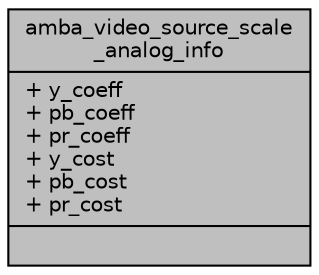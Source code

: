 digraph "amba_video_source_scale_analog_info"
{
 // INTERACTIVE_SVG=YES
 // LATEX_PDF_SIZE
  bgcolor="transparent";
  edge [fontname="Helvetica",fontsize="10",labelfontname="Helvetica",labelfontsize="10"];
  node [fontname="Helvetica",fontsize="10",shape=record];
  Node1 [label="{amba_video_source_scale\l_analog_info\n|+ y_coeff\l+ pb_coeff\l+ pr_coeff\l+ y_cost\l+ pb_cost\l+ pr_cost\l|}",height=0.2,width=0.4,color="black", fillcolor="grey75", style="filled", fontcolor="black",tooltip=" "];
}

